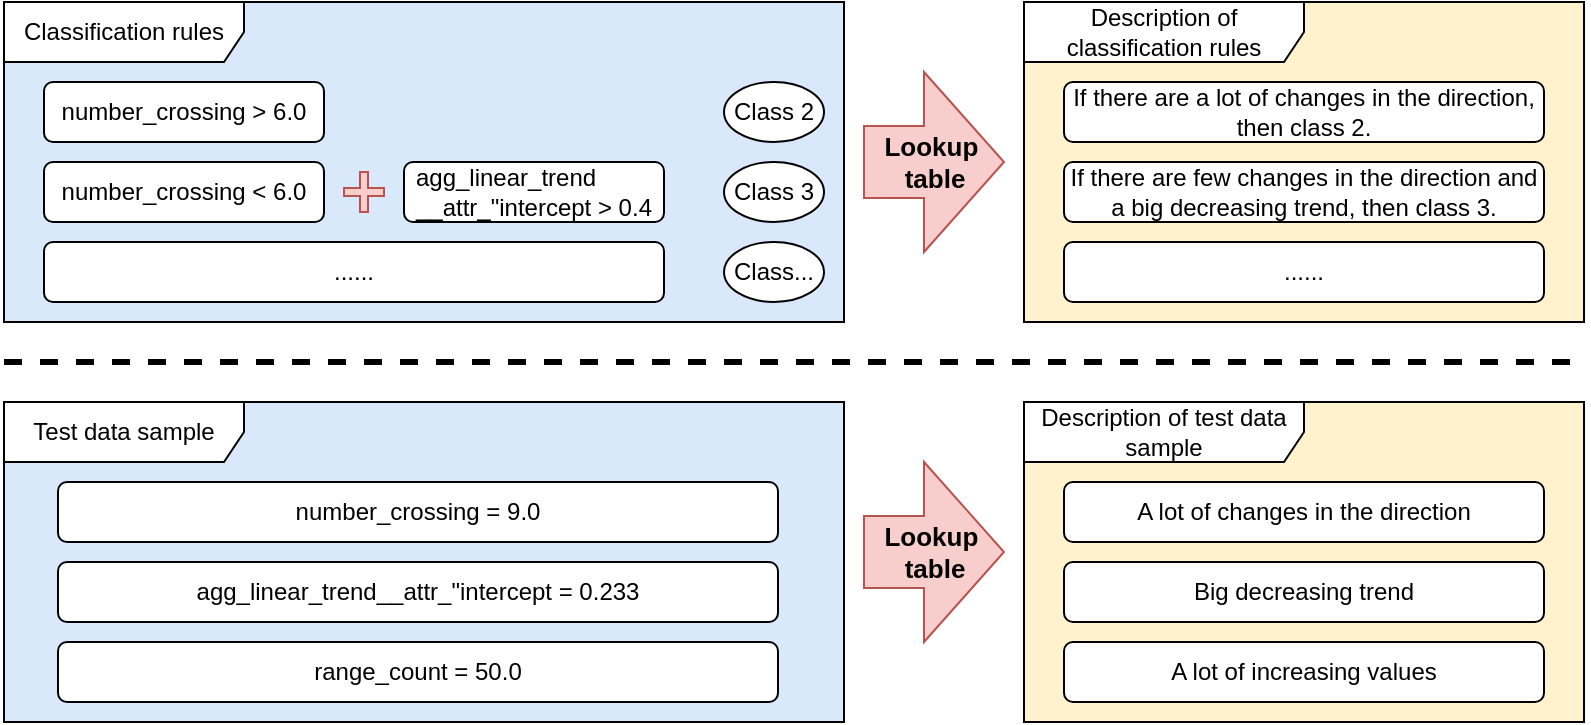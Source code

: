 <mxfile version="24.2.3" type="device">
  <diagram name="第 1 页" id="OAv1ezwvdk0a0M2xHN7i">
    <mxGraphModel dx="984" dy="667" grid="1" gridSize="10" guides="1" tooltips="1" connect="1" arrows="1" fold="1" page="1" pageScale="1" pageWidth="827" pageHeight="1169" math="0" shadow="0">
      <root>
        <mxCell id="0" />
        <mxCell id="1" parent="0" />
        <mxCell id="cKbTaB6IUz4bR88QMU-x-2" value="Lookup&amp;nbsp;&lt;div&gt;table&lt;/div&gt;" style="html=1;shadow=0;dashed=0;align=center;verticalAlign=middle;shape=mxgraph.arrows2.arrow;dy=0.6;dx=40;notch=0;fillColor=#f8cecc;strokeColor=#b85450;fontStyle=1;fontSize=13;" vertex="1" parent="1">
          <mxGeometry x="450" y="135" width="70" height="90" as="geometry" />
        </mxCell>
        <mxCell id="cKbTaB6IUz4bR88QMU-x-4" value="" style="group;fillColor=#fff2cc;strokeColor=#d6b656;" vertex="1" connectable="0" parent="1">
          <mxGeometry x="530" y="100" width="280" height="160" as="geometry" />
        </mxCell>
        <mxCell id="cKbTaB6IUz4bR88QMU-x-5" value="If there are a lot of changes in the direction, then class 2." style="rounded=1;whiteSpace=wrap;html=1;" vertex="1" parent="cKbTaB6IUz4bR88QMU-x-4">
          <mxGeometry x="20" y="40" width="240" height="30" as="geometry" />
        </mxCell>
        <mxCell id="cKbTaB6IUz4bR88QMU-x-6" value="If there are few changes in the direction and a big decreasing trend, then class 3." style="rounded=1;whiteSpace=wrap;html=1;" vertex="1" parent="cKbTaB6IUz4bR88QMU-x-4">
          <mxGeometry x="20" y="80" width="240" height="30" as="geometry" />
        </mxCell>
        <mxCell id="cKbTaB6IUz4bR88QMU-x-7" value="......" style="rounded=1;whiteSpace=wrap;html=1;" vertex="1" parent="cKbTaB6IUz4bR88QMU-x-4">
          <mxGeometry x="20" y="120" width="240" height="30" as="geometry" />
        </mxCell>
        <mxCell id="cKbTaB6IUz4bR88QMU-x-8" value="Description of classification rules" style="shape=umlFrame;whiteSpace=wrap;html=1;pointerEvents=0;width=140;height=30;" vertex="1" parent="cKbTaB6IUz4bR88QMU-x-4">
          <mxGeometry width="280" height="160" as="geometry" />
        </mxCell>
        <mxCell id="cKbTaB6IUz4bR88QMU-x-9" value="" style="group;fillColor=#dae8fc;strokeColor=#6c8ebf;" vertex="1" connectable="0" parent="1">
          <mxGeometry x="20" y="100" width="420" height="160" as="geometry" />
        </mxCell>
        <mxCell id="cKbTaB6IUz4bR88QMU-x-10" value="&lt;p style=&quot;text-align: start; margin: 0in;&quot;&gt;&lt;font face=&quot;Helvetica&quot; style=&quot;font-size: 12px;&quot;&gt;number_crossing &amp;gt; 6.0&lt;/font&gt;&lt;/p&gt;" style="rounded=1;whiteSpace=wrap;html=1;" vertex="1" parent="cKbTaB6IUz4bR88QMU-x-9">
          <mxGeometry x="20" y="40" width="140" height="30" as="geometry" />
        </mxCell>
        <mxCell id="cKbTaB6IUz4bR88QMU-x-11" value="&lt;p style=&quot;text-align: start; margin: 0in;&quot;&gt;&lt;font style=&quot;font-size: 12px;&quot; face=&quot;Helvetica&quot;&gt;agg_linear_trend&lt;/font&gt;&lt;/p&gt;&lt;p style=&quot;text-align: start; margin: 0in;&quot;&gt;&lt;font style=&quot;font-size: 12px;&quot; face=&quot;Helvetica&quot;&gt;__attr_&quot;intercept &amp;gt; 0.4&lt;/font&gt;&lt;/p&gt;" style="rounded=1;whiteSpace=wrap;html=1;" vertex="1" parent="cKbTaB6IUz4bR88QMU-x-9">
          <mxGeometry x="200" y="80" width="130" height="30" as="geometry" />
        </mxCell>
        <mxCell id="cKbTaB6IUz4bR88QMU-x-13" value="Classification rules" style="shape=umlFrame;whiteSpace=wrap;html=1;pointerEvents=0;width=120;height=30;" vertex="1" parent="cKbTaB6IUz4bR88QMU-x-9">
          <mxGeometry width="420" height="160" as="geometry" />
        </mxCell>
        <mxCell id="cKbTaB6IUz4bR88QMU-x-34" value="&lt;p style=&quot;text-align: start; margin: 0in;&quot;&gt;......&lt;/p&gt;" style="rounded=1;whiteSpace=wrap;html=1;" vertex="1" parent="cKbTaB6IUz4bR88QMU-x-9">
          <mxGeometry x="20" y="120" width="310" height="30" as="geometry" />
        </mxCell>
        <mxCell id="cKbTaB6IUz4bR88QMU-x-35" value="Class 2" style="ellipse;whiteSpace=wrap;html=1;" vertex="1" parent="cKbTaB6IUz4bR88QMU-x-9">
          <mxGeometry x="360" y="40" width="50" height="30" as="geometry" />
        </mxCell>
        <mxCell id="cKbTaB6IUz4bR88QMU-x-36" value="&lt;p style=&quot;text-align: start; margin: 0in;&quot;&gt;&lt;font face=&quot;Helvetica&quot; style=&quot;font-size: 12px;&quot;&gt;number_crossing &amp;lt; 6.0&lt;/font&gt;&lt;/p&gt;" style="rounded=1;whiteSpace=wrap;html=1;" vertex="1" parent="cKbTaB6IUz4bR88QMU-x-9">
          <mxGeometry x="20" y="80" width="140" height="30" as="geometry" />
        </mxCell>
        <mxCell id="cKbTaB6IUz4bR88QMU-x-37" value="" style="shape=cross;whiteSpace=wrap;html=1;fillColor=#f8cecc;strokeColor=#b85450;" vertex="1" parent="cKbTaB6IUz4bR88QMU-x-9">
          <mxGeometry x="170" y="85" width="20" height="20" as="geometry" />
        </mxCell>
        <mxCell id="cKbTaB6IUz4bR88QMU-x-38" value="Class 3" style="ellipse;whiteSpace=wrap;html=1;" vertex="1" parent="cKbTaB6IUz4bR88QMU-x-9">
          <mxGeometry x="360" y="80" width="50" height="30" as="geometry" />
        </mxCell>
        <mxCell id="cKbTaB6IUz4bR88QMU-x-39" value="Class..." style="ellipse;whiteSpace=wrap;html=1;" vertex="1" parent="cKbTaB6IUz4bR88QMU-x-9">
          <mxGeometry x="360" y="120" width="50" height="30" as="geometry" />
        </mxCell>
        <mxCell id="cKbTaB6IUz4bR88QMU-x-23" value="" style="group;fillColor=#fff2cc;strokeColor=#d6b656;" vertex="1" connectable="0" parent="1">
          <mxGeometry x="530" y="300" width="280" height="160" as="geometry" />
        </mxCell>
        <mxCell id="cKbTaB6IUz4bR88QMU-x-24" value="A lot of changes in the direction" style="rounded=1;whiteSpace=wrap;html=1;" vertex="1" parent="cKbTaB6IUz4bR88QMU-x-23">
          <mxGeometry x="20.0" y="40" width="240" height="30" as="geometry" />
        </mxCell>
        <mxCell id="cKbTaB6IUz4bR88QMU-x-25" value="Big decreasing trend" style="rounded=1;whiteSpace=wrap;html=1;" vertex="1" parent="cKbTaB6IUz4bR88QMU-x-23">
          <mxGeometry x="20.0" y="80" width="240" height="30" as="geometry" />
        </mxCell>
        <mxCell id="cKbTaB6IUz4bR88QMU-x-26" value="A lot of increasing values" style="rounded=1;whiteSpace=wrap;html=1;" vertex="1" parent="cKbTaB6IUz4bR88QMU-x-23">
          <mxGeometry x="20.0" y="120" width="240" height="30" as="geometry" />
        </mxCell>
        <mxCell id="cKbTaB6IUz4bR88QMU-x-27" value="Description of test data sample" style="shape=umlFrame;whiteSpace=wrap;html=1;pointerEvents=0;width=140;height=30;" vertex="1" parent="cKbTaB6IUz4bR88QMU-x-23">
          <mxGeometry width="280" height="160" as="geometry" />
        </mxCell>
        <mxCell id="cKbTaB6IUz4bR88QMU-x-28" value="" style="group;fillColor=#dae8fc;strokeColor=#6c8ebf;" vertex="1" connectable="0" parent="1">
          <mxGeometry x="20" y="300" width="420" height="160" as="geometry" />
        </mxCell>
        <mxCell id="cKbTaB6IUz4bR88QMU-x-29" value="&lt;p style=&quot;text-align: start; margin: 0in;&quot;&gt;&lt;font face=&quot;Helvetica&quot; style=&quot;font-size: 12px;&quot;&gt;number_crossing = 9.0&lt;/font&gt;&lt;/p&gt;" style="rounded=1;whiteSpace=wrap;html=1;" vertex="1" parent="cKbTaB6IUz4bR88QMU-x-28">
          <mxGeometry x="27" y="40" width="360" height="30" as="geometry" />
        </mxCell>
        <mxCell id="cKbTaB6IUz4bR88QMU-x-30" value="&lt;p style=&quot;text-align: start; margin: 0in;&quot;&gt;&lt;font style=&quot;font-size: 12px;&quot; face=&quot;Helvetica&quot;&gt;agg_linear_trend&lt;/font&gt;__attr_&quot;intercept = 0.233&lt;/p&gt;" style="rounded=1;whiteSpace=wrap;html=1;" vertex="1" parent="cKbTaB6IUz4bR88QMU-x-28">
          <mxGeometry x="27" y="80" width="360" height="30" as="geometry" />
        </mxCell>
        <mxCell id="cKbTaB6IUz4bR88QMU-x-31" value="&lt;p style=&quot;text-align: start; margin: 0in;&quot;&gt;&lt;font style=&quot;font-size: 12px;&quot;&gt;range_count = 50.0&lt;/font&gt;&lt;/p&gt;" style="rounded=1;whiteSpace=wrap;html=1;" vertex="1" parent="cKbTaB6IUz4bR88QMU-x-28">
          <mxGeometry x="27" y="120" width="360" height="30" as="geometry" />
        </mxCell>
        <mxCell id="cKbTaB6IUz4bR88QMU-x-32" value="Test data sample" style="shape=umlFrame;whiteSpace=wrap;html=1;pointerEvents=0;width=120;height=30;" vertex="1" parent="cKbTaB6IUz4bR88QMU-x-28">
          <mxGeometry width="420" height="160" as="geometry" />
        </mxCell>
        <mxCell id="cKbTaB6IUz4bR88QMU-x-40" value="Lookup&amp;nbsp;&lt;div&gt;table&lt;/div&gt;" style="html=1;shadow=0;dashed=0;align=center;verticalAlign=middle;shape=mxgraph.arrows2.arrow;dy=0.6;dx=40;notch=0;fillColor=#f8cecc;strokeColor=#b85450;fontStyle=1;fontSize=13;" vertex="1" parent="1">
          <mxGeometry x="450" y="330" width="70" height="90" as="geometry" />
        </mxCell>
        <mxCell id="cKbTaB6IUz4bR88QMU-x-41" value="" style="endArrow=none;dashed=1;html=1;rounded=0;strokeWidth=3;" edge="1" parent="1">
          <mxGeometry width="50" height="50" relative="1" as="geometry">
            <mxPoint x="20" y="280" as="sourcePoint" />
            <mxPoint x="810" y="280" as="targetPoint" />
          </mxGeometry>
        </mxCell>
      </root>
    </mxGraphModel>
  </diagram>
</mxfile>
